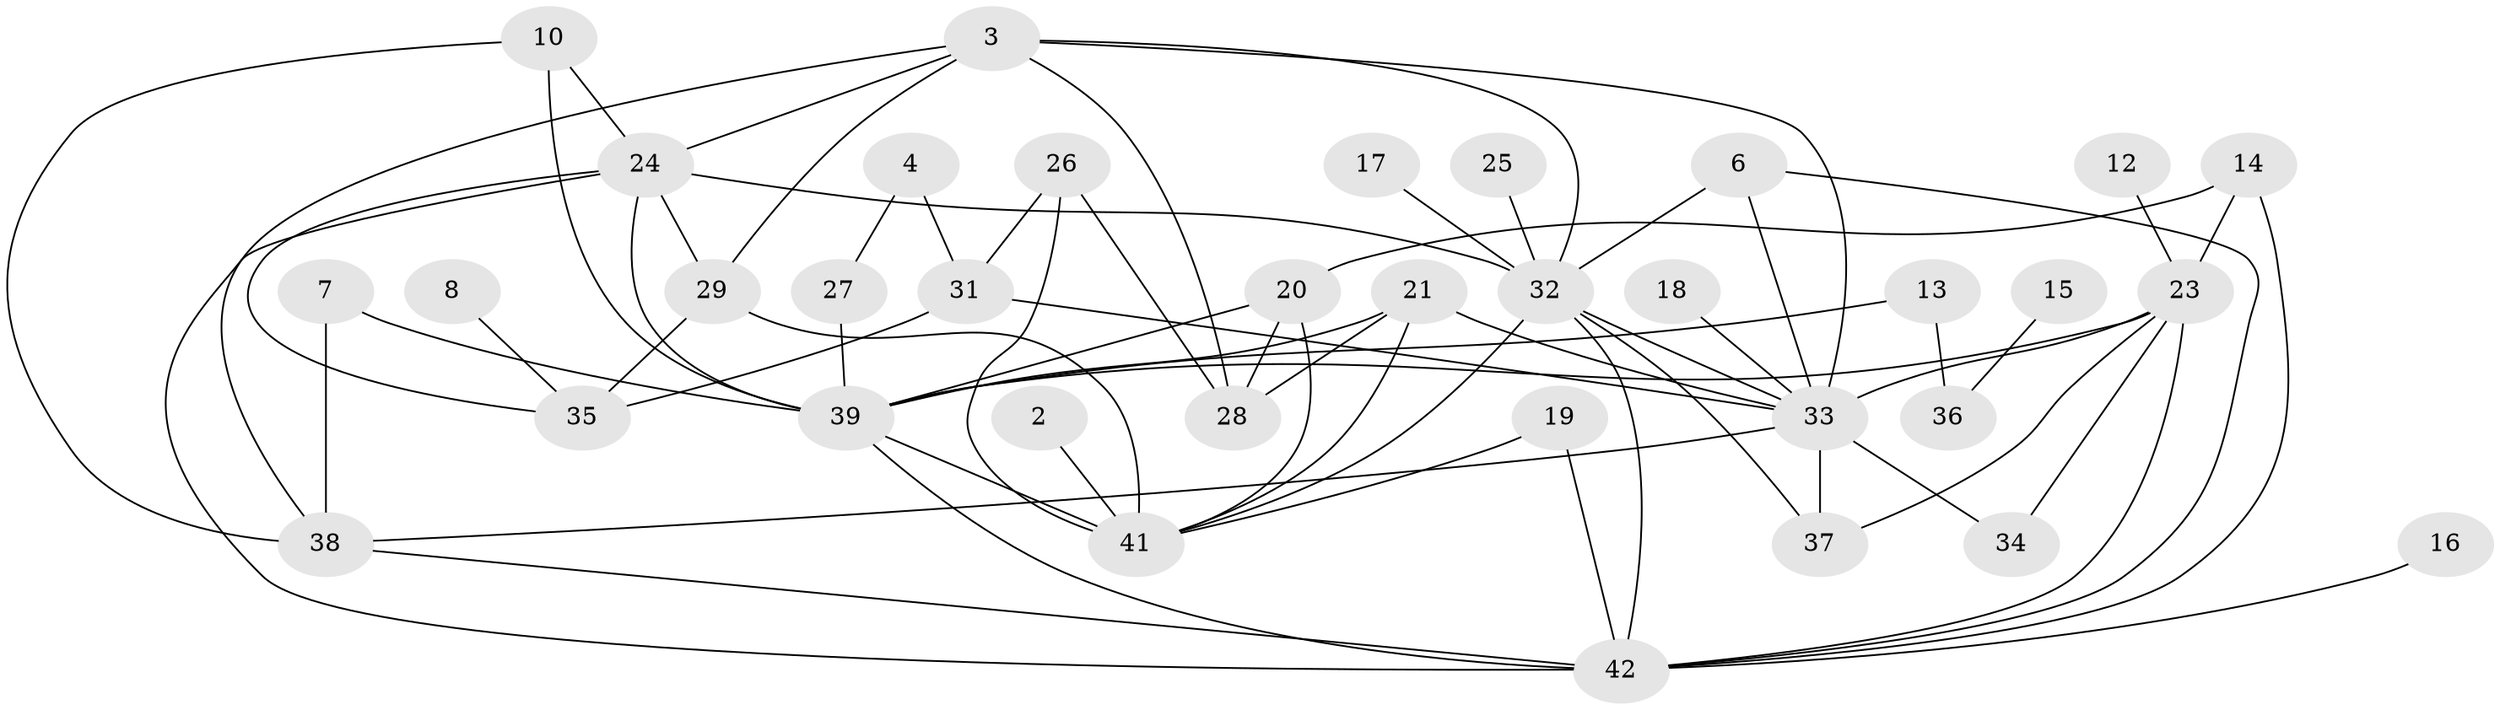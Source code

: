 // original degree distribution, {1: 0.19047619047619047, 4: 0.13095238095238096, 3: 0.15476190476190477, 2: 0.2976190476190476, 0: 0.07142857142857142, 6: 0.047619047619047616, 5: 0.07142857142857142, 9: 0.011904761904761904, 7: 0.023809523809523808}
// Generated by graph-tools (version 1.1) at 2025/25/03/09/25 03:25:17]
// undirected, 35 vertices, 66 edges
graph export_dot {
graph [start="1"]
  node [color=gray90,style=filled];
  2;
  3;
  4;
  6;
  7;
  8;
  10;
  12;
  13;
  14;
  15;
  16;
  17;
  18;
  19;
  20;
  21;
  23;
  24;
  25;
  26;
  27;
  28;
  29;
  31;
  32;
  33;
  34;
  35;
  36;
  37;
  38;
  39;
  41;
  42;
  2 -- 41 [weight=1.0];
  3 -- 24 [weight=1.0];
  3 -- 28 [weight=1.0];
  3 -- 29 [weight=1.0];
  3 -- 32 [weight=1.0];
  3 -- 33 [weight=1.0];
  3 -- 38 [weight=1.0];
  4 -- 27 [weight=1.0];
  4 -- 31 [weight=1.0];
  6 -- 32 [weight=1.0];
  6 -- 33 [weight=1.0];
  6 -- 42 [weight=1.0];
  7 -- 38 [weight=1.0];
  7 -- 39 [weight=1.0];
  8 -- 35 [weight=1.0];
  10 -- 24 [weight=1.0];
  10 -- 38 [weight=1.0];
  10 -- 39 [weight=1.0];
  12 -- 23 [weight=1.0];
  13 -- 36 [weight=1.0];
  13 -- 39 [weight=1.0];
  14 -- 20 [weight=1.0];
  14 -- 23 [weight=1.0];
  14 -- 42 [weight=1.0];
  15 -- 36 [weight=1.0];
  16 -- 42 [weight=1.0];
  17 -- 32 [weight=1.0];
  18 -- 33 [weight=1.0];
  19 -- 41 [weight=1.0];
  19 -- 42 [weight=1.0];
  20 -- 28 [weight=1.0];
  20 -- 39 [weight=1.0];
  20 -- 41 [weight=1.0];
  21 -- 28 [weight=1.0];
  21 -- 33 [weight=1.0];
  21 -- 39 [weight=1.0];
  21 -- 41 [weight=1.0];
  23 -- 33 [weight=1.0];
  23 -- 34 [weight=1.0];
  23 -- 37 [weight=1.0];
  23 -- 39 [weight=1.0];
  23 -- 42 [weight=1.0];
  24 -- 29 [weight=1.0];
  24 -- 32 [weight=1.0];
  24 -- 35 [weight=1.0];
  24 -- 39 [weight=1.0];
  24 -- 42 [weight=2.0];
  25 -- 32 [weight=1.0];
  26 -- 28 [weight=1.0];
  26 -- 31 [weight=1.0];
  26 -- 41 [weight=1.0];
  27 -- 39 [weight=1.0];
  29 -- 35 [weight=1.0];
  29 -- 41 [weight=1.0];
  31 -- 33 [weight=1.0];
  31 -- 35 [weight=1.0];
  32 -- 33 [weight=1.0];
  32 -- 37 [weight=2.0];
  32 -- 41 [weight=1.0];
  32 -- 42 [weight=1.0];
  33 -- 34 [weight=1.0];
  33 -- 37 [weight=3.0];
  33 -- 38 [weight=1.0];
  38 -- 42 [weight=1.0];
  39 -- 41 [weight=2.0];
  39 -- 42 [weight=1.0];
}
